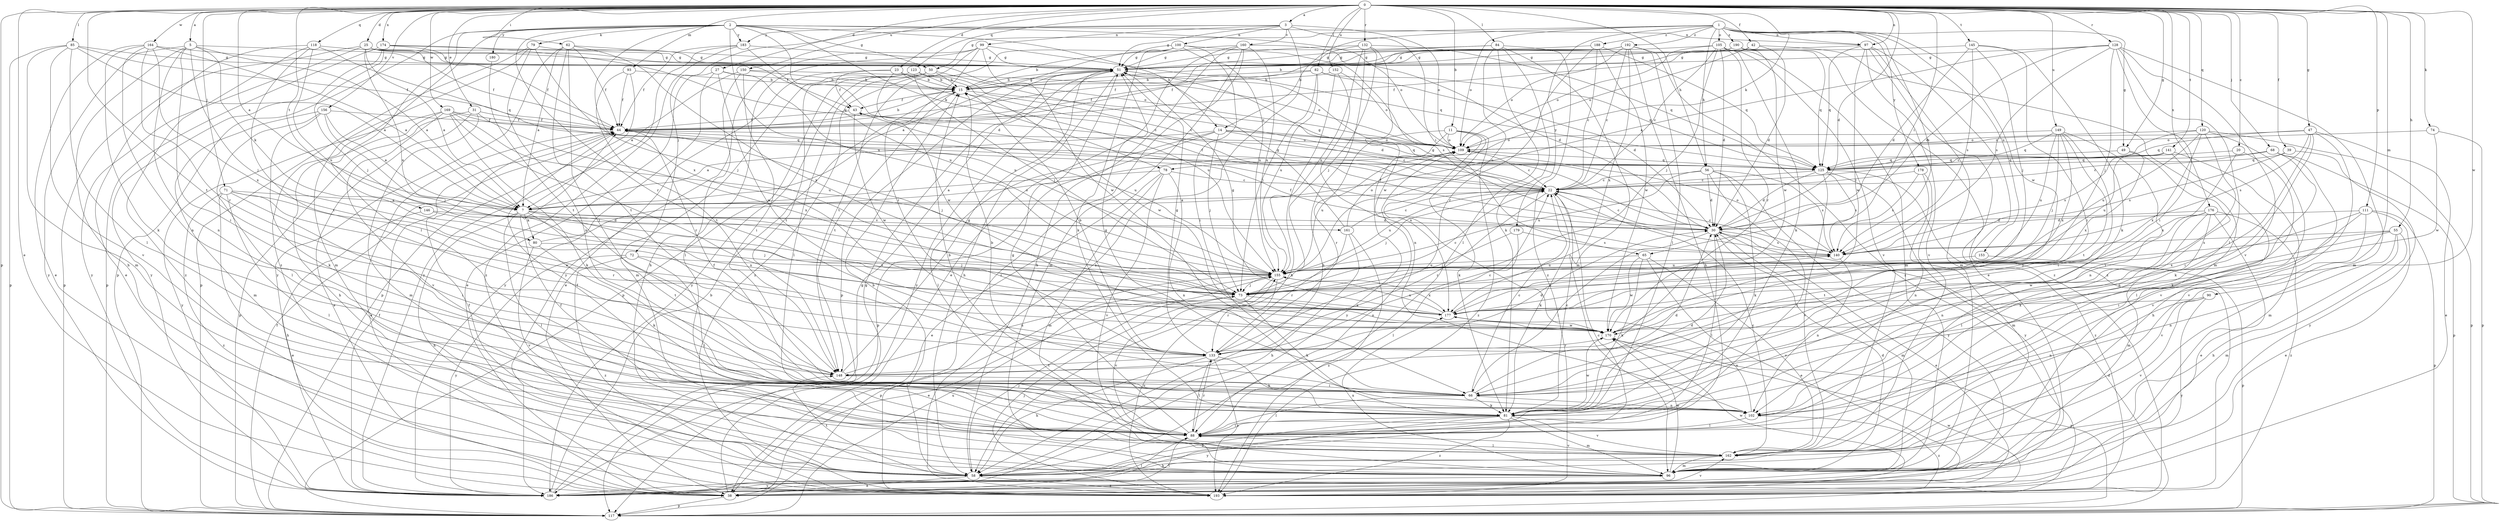 strict digraph  {
0;
1;
2;
3;
5;
7;
11;
14;
15;
20;
22;
23;
25;
27;
30;
31;
38;
39;
42;
43;
44;
47;
49;
50;
51;
55;
56;
58;
62;
65;
66;
68;
71;
72;
73;
74;
78;
79;
80;
81;
82;
84;
85;
88;
90;
93;
96;
97;
99;
100;
102;
105;
109;
111;
117;
118;
120;
123;
125;
128;
132;
133;
140;
141;
145;
146;
148;
149;
150;
152;
153;
155;
156;
160;
161;
162;
164;
169;
170;
174;
176;
177;
178;
179;
180;
183;
186;
188;
190;
192;
193;
0 -> 3  [label=a];
0 -> 5  [label=a];
0 -> 7  [label=a];
0 -> 11  [label=b];
0 -> 20  [label=c];
0 -> 23  [label=d];
0 -> 25  [label=d];
0 -> 27  [label=d];
0 -> 30  [label=d];
0 -> 31  [label=e];
0 -> 38  [label=e];
0 -> 39  [label=f];
0 -> 42  [label=f];
0 -> 47  [label=g];
0 -> 49  [label=g];
0 -> 55  [label=h];
0 -> 56  [label=h];
0 -> 62  [label=i];
0 -> 65  [label=i];
0 -> 68  [label=j];
0 -> 71  [label=j];
0 -> 74  [label=k];
0 -> 78  [label=k];
0 -> 82  [label=l];
0 -> 84  [label=l];
0 -> 85  [label=l];
0 -> 90  [label=m];
0 -> 93  [label=m];
0 -> 97  [label=n];
0 -> 111  [label=p];
0 -> 117  [label=p];
0 -> 118  [label=q];
0 -> 120  [label=q];
0 -> 123  [label=q];
0 -> 128  [label=r];
0 -> 132  [label=r];
0 -> 141  [label=t];
0 -> 145  [label=t];
0 -> 146  [label=t];
0 -> 148  [label=t];
0 -> 149  [label=u];
0 -> 150  [label=u];
0 -> 152  [label=u];
0 -> 156  [label=v];
0 -> 164  [label=w];
0 -> 169  [label=w];
0 -> 170  [label=w];
0 -> 174  [label=x];
0 -> 176  [label=x];
1 -> 14  [label=b];
1 -> 49  [label=g];
1 -> 50  [label=g];
1 -> 56  [label=h];
1 -> 97  [label=n];
1 -> 105  [label=o];
1 -> 109  [label=o];
1 -> 140  [label=s];
1 -> 153  [label=u];
1 -> 170  [label=w];
1 -> 178  [label=y];
1 -> 179  [label=y];
1 -> 188  [label=z];
1 -> 190  [label=z];
1 -> 192  [label=z];
2 -> 14  [label=b];
2 -> 30  [label=d];
2 -> 50  [label=g];
2 -> 78  [label=k];
2 -> 79  [label=k];
2 -> 88  [label=l];
2 -> 97  [label=n];
2 -> 109  [label=o];
2 -> 117  [label=p];
2 -> 133  [label=r];
2 -> 155  [label=u];
2 -> 177  [label=x];
2 -> 180  [label=y];
2 -> 183  [label=y];
2 -> 193  [label=z];
3 -> 51  [label=g];
3 -> 65  [label=i];
3 -> 72  [label=j];
3 -> 99  [label=n];
3 -> 100  [label=n];
3 -> 109  [label=o];
3 -> 160  [label=v];
3 -> 183  [label=y];
3 -> 193  [label=z];
5 -> 7  [label=a];
5 -> 51  [label=g];
5 -> 58  [label=h];
5 -> 66  [label=i];
5 -> 73  [label=j];
5 -> 80  [label=k];
5 -> 102  [label=n];
5 -> 186  [label=y];
7 -> 30  [label=d];
7 -> 58  [label=h];
7 -> 80  [label=k];
7 -> 88  [label=l];
7 -> 148  [label=t];
7 -> 161  [label=v];
7 -> 177  [label=x];
11 -> 81  [label=k];
11 -> 109  [label=o];
11 -> 133  [label=r];
11 -> 177  [label=x];
11 -> 186  [label=y];
11 -> 193  [label=z];
14 -> 7  [label=a];
14 -> 22  [label=c];
14 -> 73  [label=j];
14 -> 88  [label=l];
14 -> 109  [label=o];
14 -> 117  [label=p];
14 -> 125  [label=q];
15 -> 43  [label=f];
15 -> 51  [label=g];
15 -> 109  [label=o];
15 -> 148  [label=t];
15 -> 170  [label=w];
20 -> 81  [label=k];
20 -> 125  [label=q];
20 -> 177  [label=x];
22 -> 7  [label=a];
22 -> 43  [label=f];
22 -> 51  [label=g];
22 -> 73  [label=j];
22 -> 81  [label=k];
22 -> 133  [label=r];
22 -> 155  [label=u];
23 -> 15  [label=b];
23 -> 22  [label=c];
23 -> 38  [label=e];
23 -> 43  [label=f];
23 -> 155  [label=u];
23 -> 170  [label=w];
25 -> 7  [label=a];
25 -> 43  [label=f];
25 -> 44  [label=f];
25 -> 51  [label=g];
25 -> 109  [label=o];
25 -> 117  [label=p];
25 -> 155  [label=u];
25 -> 186  [label=y];
27 -> 15  [label=b];
27 -> 38  [label=e];
27 -> 155  [label=u];
27 -> 170  [label=w];
27 -> 186  [label=y];
30 -> 22  [label=c];
30 -> 38  [label=e];
30 -> 44  [label=f];
30 -> 51  [label=g];
30 -> 66  [label=i];
30 -> 88  [label=l];
30 -> 96  [label=m];
30 -> 140  [label=s];
31 -> 38  [label=e];
31 -> 44  [label=f];
31 -> 96  [label=m];
31 -> 117  [label=p];
31 -> 177  [label=x];
38 -> 51  [label=g];
38 -> 88  [label=l];
38 -> 117  [label=p];
39 -> 125  [label=q];
39 -> 140  [label=s];
39 -> 186  [label=y];
42 -> 30  [label=d];
42 -> 51  [label=g];
42 -> 96  [label=m];
42 -> 109  [label=o];
43 -> 44  [label=f];
43 -> 155  [label=u];
43 -> 170  [label=w];
44 -> 15  [label=b];
44 -> 38  [label=e];
44 -> 73  [label=j];
44 -> 109  [label=o];
47 -> 38  [label=e];
47 -> 66  [label=i];
47 -> 81  [label=k];
47 -> 109  [label=o];
47 -> 125  [label=q];
47 -> 140  [label=s];
47 -> 162  [label=v];
49 -> 102  [label=n];
49 -> 125  [label=q];
49 -> 177  [label=x];
50 -> 15  [label=b];
50 -> 30  [label=d];
50 -> 88  [label=l];
50 -> 117  [label=p];
50 -> 186  [label=y];
51 -> 15  [label=b];
51 -> 58  [label=h];
51 -> 117  [label=p];
51 -> 186  [label=y];
55 -> 58  [label=h];
55 -> 73  [label=j];
55 -> 96  [label=m];
55 -> 102  [label=n];
55 -> 140  [label=s];
55 -> 170  [label=w];
56 -> 22  [label=c];
56 -> 30  [label=d];
56 -> 81  [label=k];
56 -> 88  [label=l];
56 -> 140  [label=s];
56 -> 155  [label=u];
56 -> 186  [label=y];
58 -> 15  [label=b];
58 -> 22  [label=c];
58 -> 38  [label=e];
58 -> 44  [label=f];
58 -> 73  [label=j];
58 -> 109  [label=o];
58 -> 148  [label=t];
58 -> 193  [label=z];
62 -> 7  [label=a];
62 -> 44  [label=f];
62 -> 51  [label=g];
62 -> 66  [label=i];
62 -> 148  [label=t];
62 -> 177  [label=x];
62 -> 186  [label=y];
65 -> 38  [label=e];
65 -> 81  [label=k];
65 -> 155  [label=u];
65 -> 162  [label=v];
65 -> 170  [label=w];
66 -> 15  [label=b];
66 -> 22  [label=c];
66 -> 30  [label=d];
66 -> 44  [label=f];
66 -> 51  [label=g];
66 -> 81  [label=k];
66 -> 88  [label=l];
66 -> 102  [label=n];
68 -> 22  [label=c];
68 -> 88  [label=l];
68 -> 117  [label=p];
68 -> 125  [label=q];
68 -> 162  [label=v];
71 -> 7  [label=a];
71 -> 58  [label=h];
71 -> 66  [label=i];
71 -> 88  [label=l];
71 -> 133  [label=r];
71 -> 170  [label=w];
71 -> 193  [label=z];
72 -> 88  [label=l];
72 -> 155  [label=u];
72 -> 186  [label=y];
72 -> 193  [label=z];
73 -> 22  [label=c];
73 -> 38  [label=e];
73 -> 81  [label=k];
73 -> 177  [label=x];
74 -> 109  [label=o];
74 -> 117  [label=p];
74 -> 170  [label=w];
78 -> 7  [label=a];
78 -> 22  [label=c];
78 -> 38  [label=e];
78 -> 96  [label=m];
78 -> 102  [label=n];
78 -> 162  [label=v];
79 -> 51  [label=g];
79 -> 73  [label=j];
79 -> 96  [label=m];
79 -> 102  [label=n];
79 -> 117  [label=p];
80 -> 73  [label=j];
80 -> 81  [label=k];
80 -> 109  [label=o];
80 -> 162  [label=v];
81 -> 15  [label=b];
81 -> 22  [label=c];
81 -> 30  [label=d];
81 -> 58  [label=h];
81 -> 88  [label=l];
81 -> 96  [label=m];
81 -> 162  [label=v];
81 -> 170  [label=w];
81 -> 186  [label=y];
81 -> 193  [label=z];
82 -> 15  [label=b];
82 -> 30  [label=d];
82 -> 44  [label=f];
82 -> 73  [label=j];
82 -> 125  [label=q];
82 -> 155  [label=u];
84 -> 15  [label=b];
84 -> 51  [label=g];
84 -> 81  [label=k];
84 -> 88  [label=l];
84 -> 96  [label=m];
84 -> 155  [label=u];
84 -> 193  [label=z];
85 -> 7  [label=a];
85 -> 44  [label=f];
85 -> 51  [label=g];
85 -> 88  [label=l];
85 -> 96  [label=m];
85 -> 117  [label=p];
85 -> 162  [label=v];
88 -> 44  [label=f];
88 -> 51  [label=g];
88 -> 133  [label=r];
88 -> 162  [label=v];
90 -> 102  [label=n];
90 -> 162  [label=v];
90 -> 177  [label=x];
90 -> 186  [label=y];
93 -> 15  [label=b];
93 -> 44  [label=f];
93 -> 117  [label=p];
93 -> 148  [label=t];
96 -> 30  [label=d];
96 -> 44  [label=f];
96 -> 170  [label=w];
96 -> 177  [label=x];
96 -> 186  [label=y];
97 -> 38  [label=e];
97 -> 51  [label=g];
97 -> 96  [label=m];
97 -> 125  [label=q];
97 -> 162  [label=v];
97 -> 170  [label=w];
97 -> 193  [label=z];
99 -> 51  [label=g];
99 -> 58  [label=h];
99 -> 125  [label=q];
99 -> 133  [label=r];
99 -> 170  [label=w];
99 -> 186  [label=y];
99 -> 193  [label=z];
100 -> 7  [label=a];
100 -> 51  [label=g];
100 -> 66  [label=i];
100 -> 81  [label=k];
100 -> 140  [label=s];
100 -> 148  [label=t];
100 -> 155  [label=u];
102 -> 88  [label=l];
102 -> 177  [label=x];
102 -> 193  [label=z];
105 -> 22  [label=c];
105 -> 30  [label=d];
105 -> 51  [label=g];
105 -> 73  [label=j];
105 -> 81  [label=k];
105 -> 96  [label=m];
105 -> 109  [label=o];
105 -> 133  [label=r];
105 -> 162  [label=v];
109 -> 22  [label=c];
109 -> 125  [label=q];
109 -> 155  [label=u];
111 -> 30  [label=d];
111 -> 38  [label=e];
111 -> 66  [label=i];
111 -> 117  [label=p];
111 -> 162  [label=v];
111 -> 177  [label=x];
117 -> 30  [label=d];
117 -> 44  [label=f];
117 -> 155  [label=u];
117 -> 170  [label=w];
118 -> 38  [label=e];
118 -> 51  [label=g];
118 -> 125  [label=q];
118 -> 148  [label=t];
118 -> 155  [label=u];
118 -> 193  [label=z];
120 -> 22  [label=c];
120 -> 66  [label=i];
120 -> 109  [label=o];
120 -> 117  [label=p];
120 -> 155  [label=u];
120 -> 162  [label=v];
120 -> 177  [label=x];
123 -> 15  [label=b];
123 -> 22  [label=c];
123 -> 73  [label=j];
123 -> 96  [label=m];
123 -> 148  [label=t];
125 -> 22  [label=c];
125 -> 30  [label=d];
125 -> 140  [label=s];
125 -> 162  [label=v];
125 -> 186  [label=y];
125 -> 193  [label=z];
128 -> 7  [label=a];
128 -> 30  [label=d];
128 -> 51  [label=g];
128 -> 66  [label=i];
128 -> 73  [label=j];
128 -> 88  [label=l];
128 -> 96  [label=m];
128 -> 140  [label=s];
128 -> 162  [label=v];
132 -> 44  [label=f];
132 -> 51  [label=g];
132 -> 58  [label=h];
132 -> 73  [label=j];
132 -> 125  [label=q];
132 -> 155  [label=u];
132 -> 170  [label=w];
133 -> 15  [label=b];
133 -> 22  [label=c];
133 -> 30  [label=d];
133 -> 51  [label=g];
133 -> 58  [label=h];
133 -> 81  [label=k];
133 -> 88  [label=l];
133 -> 148  [label=t];
133 -> 193  [label=z];
140 -> 22  [label=c];
140 -> 44  [label=f];
140 -> 102  [label=n];
140 -> 109  [label=o];
140 -> 155  [label=u];
141 -> 58  [label=h];
141 -> 96  [label=m];
141 -> 125  [label=q];
141 -> 140  [label=s];
141 -> 155  [label=u];
145 -> 30  [label=d];
145 -> 51  [label=g];
145 -> 66  [label=i];
145 -> 73  [label=j];
145 -> 81  [label=k];
145 -> 140  [label=s];
146 -> 30  [label=d];
146 -> 38  [label=e];
146 -> 73  [label=j];
148 -> 51  [label=g];
148 -> 66  [label=i];
148 -> 155  [label=u];
149 -> 66  [label=i];
149 -> 73  [label=j];
149 -> 102  [label=n];
149 -> 109  [label=o];
149 -> 125  [label=q];
149 -> 148  [label=t];
149 -> 155  [label=u];
149 -> 177  [label=x];
150 -> 7  [label=a];
150 -> 15  [label=b];
150 -> 66  [label=i];
150 -> 88  [label=l];
150 -> 109  [label=o];
152 -> 15  [label=b];
152 -> 58  [label=h];
152 -> 102  [label=n];
152 -> 109  [label=o];
153 -> 117  [label=p];
153 -> 155  [label=u];
155 -> 73  [label=j];
155 -> 117  [label=p];
155 -> 133  [label=r];
155 -> 162  [label=v];
155 -> 177  [label=x];
156 -> 7  [label=a];
156 -> 44  [label=f];
156 -> 73  [label=j];
156 -> 81  [label=k];
156 -> 88  [label=l];
156 -> 96  [label=m];
160 -> 30  [label=d];
160 -> 38  [label=e];
160 -> 51  [label=g];
160 -> 58  [label=h];
160 -> 96  [label=m];
160 -> 155  [label=u];
160 -> 193  [label=z];
161 -> 22  [label=c];
161 -> 51  [label=g];
161 -> 58  [label=h];
161 -> 109  [label=o];
161 -> 133  [label=r];
161 -> 193  [label=z];
162 -> 22  [label=c];
162 -> 58  [label=h];
162 -> 88  [label=l];
162 -> 96  [label=m];
164 -> 7  [label=a];
164 -> 38  [label=e];
164 -> 51  [label=g];
164 -> 81  [label=k];
164 -> 102  [label=n];
164 -> 133  [label=r];
164 -> 177  [label=x];
169 -> 44  [label=f];
169 -> 58  [label=h];
169 -> 81  [label=k];
169 -> 125  [label=q];
169 -> 133  [label=r];
169 -> 155  [label=u];
169 -> 162  [label=v];
169 -> 186  [label=y];
170 -> 117  [label=p];
170 -> 133  [label=r];
174 -> 44  [label=f];
174 -> 51  [label=g];
174 -> 73  [label=j];
174 -> 117  [label=p];
174 -> 125  [label=q];
174 -> 186  [label=y];
176 -> 30  [label=d];
176 -> 38  [label=e];
176 -> 88  [label=l];
176 -> 96  [label=m];
176 -> 102  [label=n];
176 -> 148  [label=t];
176 -> 193  [label=z];
177 -> 51  [label=g];
177 -> 140  [label=s];
177 -> 155  [label=u];
177 -> 170  [label=w];
178 -> 22  [label=c];
178 -> 96  [label=m];
178 -> 102  [label=n];
178 -> 140  [label=s];
179 -> 73  [label=j];
179 -> 88  [label=l];
179 -> 140  [label=s];
180 -> 148  [label=t];
183 -> 44  [label=f];
183 -> 51  [label=g];
183 -> 155  [label=u];
183 -> 186  [label=y];
183 -> 193  [label=z];
186 -> 15  [label=b];
186 -> 44  [label=f];
186 -> 51  [label=g];
186 -> 88  [label=l];
186 -> 162  [label=v];
188 -> 22  [label=c];
188 -> 51  [label=g];
188 -> 125  [label=q];
188 -> 133  [label=r];
188 -> 170  [label=w];
190 -> 44  [label=f];
190 -> 51  [label=g];
190 -> 125  [label=q];
190 -> 170  [label=w];
190 -> 193  [label=z];
192 -> 15  [label=b];
192 -> 22  [label=c];
192 -> 44  [label=f];
192 -> 51  [label=g];
192 -> 58  [label=h];
192 -> 88  [label=l];
192 -> 109  [label=o];
192 -> 177  [label=x];
192 -> 193  [label=z];
193 -> 73  [label=j];
193 -> 155  [label=u];
193 -> 170  [label=w];
}
